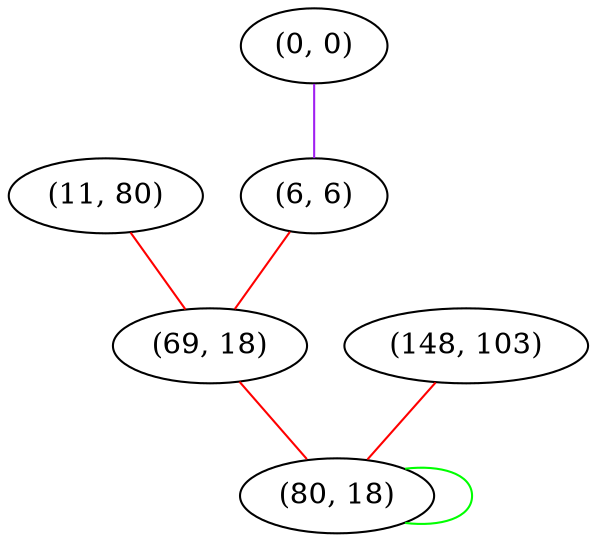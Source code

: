 graph "" {
"(11, 80)";
"(0, 0)";
"(6, 6)";
"(69, 18)";
"(148, 103)";
"(80, 18)";
"(11, 80)" -- "(69, 18)"  [color=red, key=0, weight=1];
"(0, 0)" -- "(6, 6)"  [color=purple, key=0, weight=4];
"(6, 6)" -- "(69, 18)"  [color=red, key=0, weight=1];
"(69, 18)" -- "(80, 18)"  [color=red, key=0, weight=1];
"(148, 103)" -- "(80, 18)"  [color=red, key=0, weight=1];
"(80, 18)" -- "(80, 18)"  [color=green, key=0, weight=2];
}
